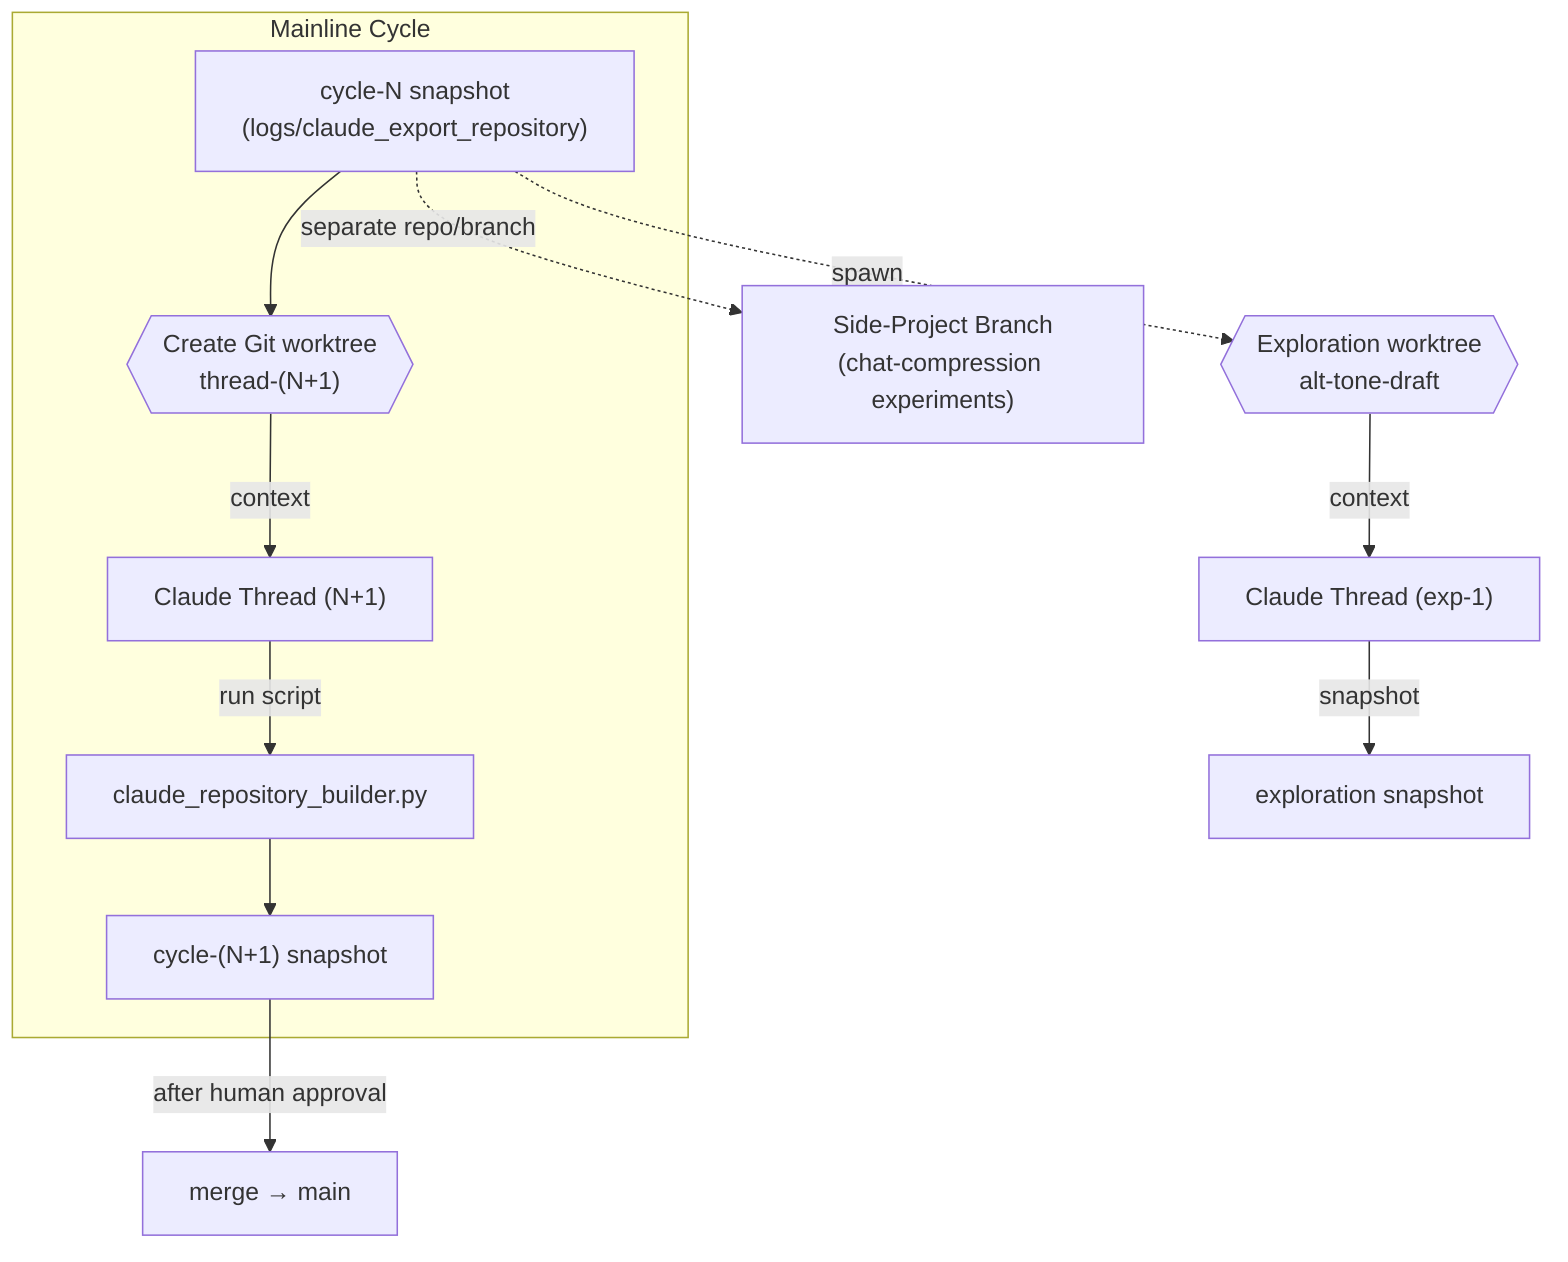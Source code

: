 graph TD
    %% Core workflow %%
    subgraph "Mainline Cycle"
        A0["cycle-N snapshot<br/>(logs/claude_export_repository)"]
        B0{{"Create Git worktree<br/>thread-(N+1)"}} -->|context| C0["Claude Thread (N+1)"]
        C0 -->|"run script"| D0["claude_repository_builder.py"]
        D0 --> E0["cycle-(N+1) snapshot"]
    end
    A0 --> B0
    E0 -->|after human approval| A1[merge → main]
    %% Exploratory branches %%
    A0 -. spawn .-> X1{{"Exploration worktree<br/>alt-tone-draft"}}
    X1 -->|context| Y1["Claude Thread (exp-1)"]
    Y1 -->|snapshot| Z1[exploration snapshot]

    %% Side project %%
    S0["Side-Project Branch<br/>(chat-compression experiments)"]
    A0 -. separate repo/branch .-> S0